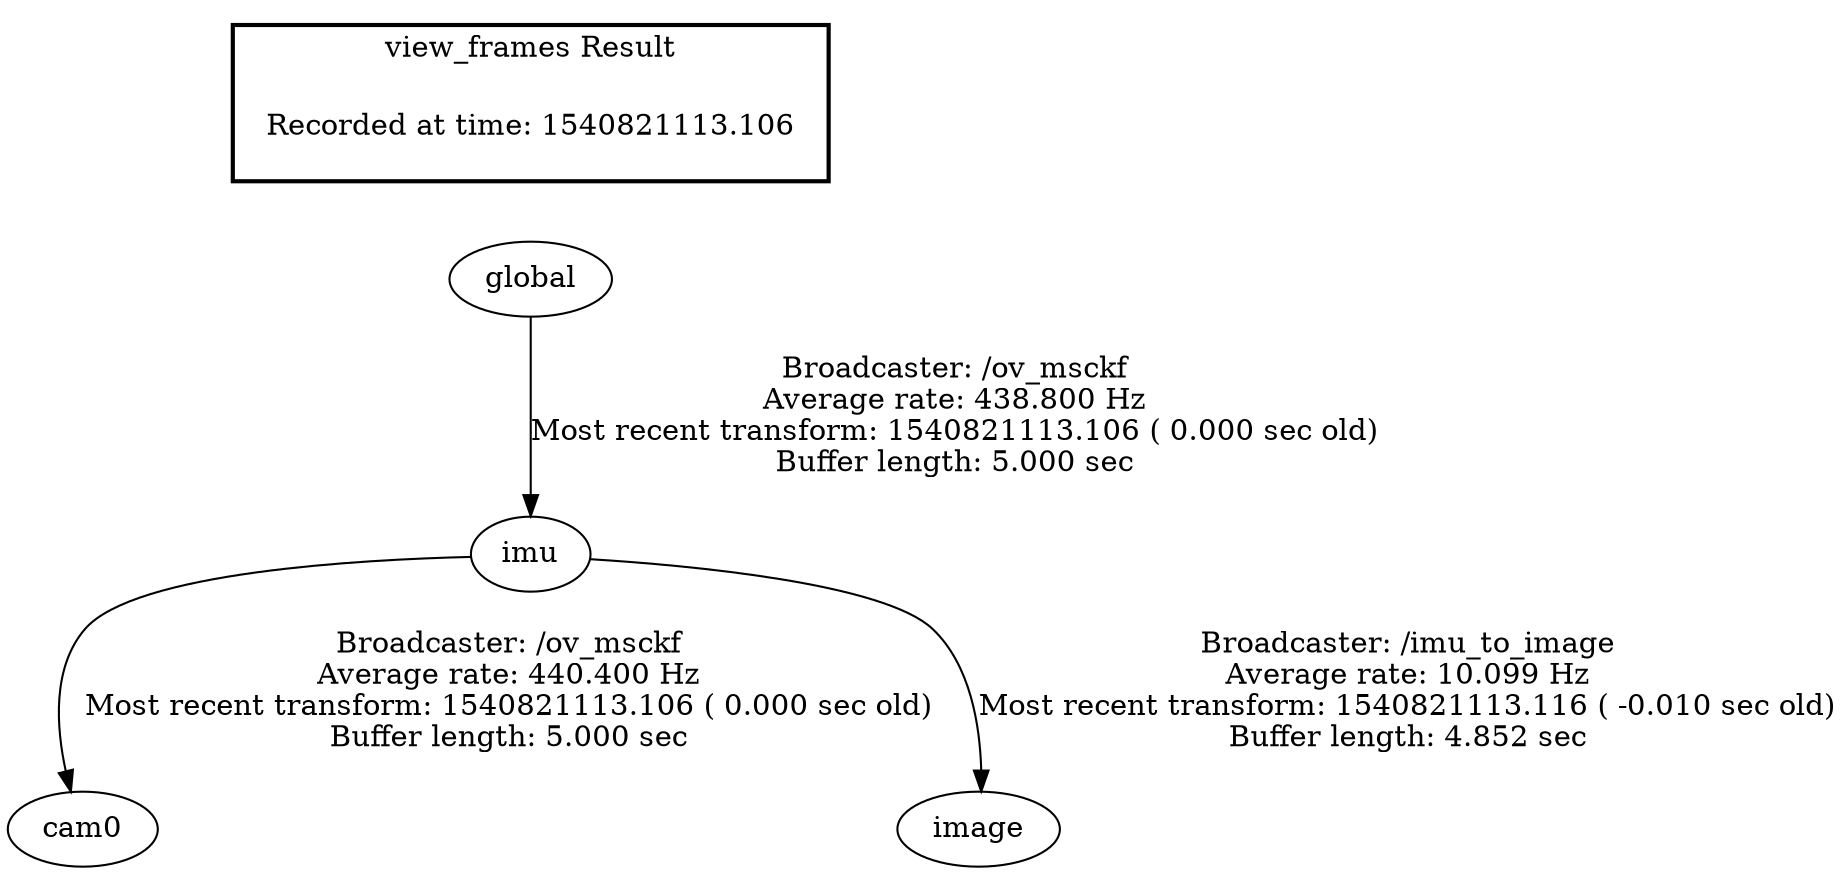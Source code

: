 digraph G {
"global" -> "imu"[label="Broadcaster: /ov_msckf\nAverage rate: 438.800 Hz\nMost recent transform: 1540821113.106 ( 0.000 sec old)\nBuffer length: 5.000 sec\n"];
"imu" -> "cam0"[label="Broadcaster: /ov_msckf\nAverage rate: 440.400 Hz\nMost recent transform: 1540821113.106 ( 0.000 sec old)\nBuffer length: 5.000 sec\n"];
"imu" -> "image"[label="Broadcaster: /imu_to_image\nAverage rate: 10.099 Hz\nMost recent transform: 1540821113.116 ( -0.010 sec old)\nBuffer length: 4.852 sec\n"];
edge [style=invis];
 subgraph cluster_legend { style=bold; color=black; label ="view_frames Result";
"Recorded at time: 1540821113.106"[ shape=plaintext ] ;
 }->"global";
}